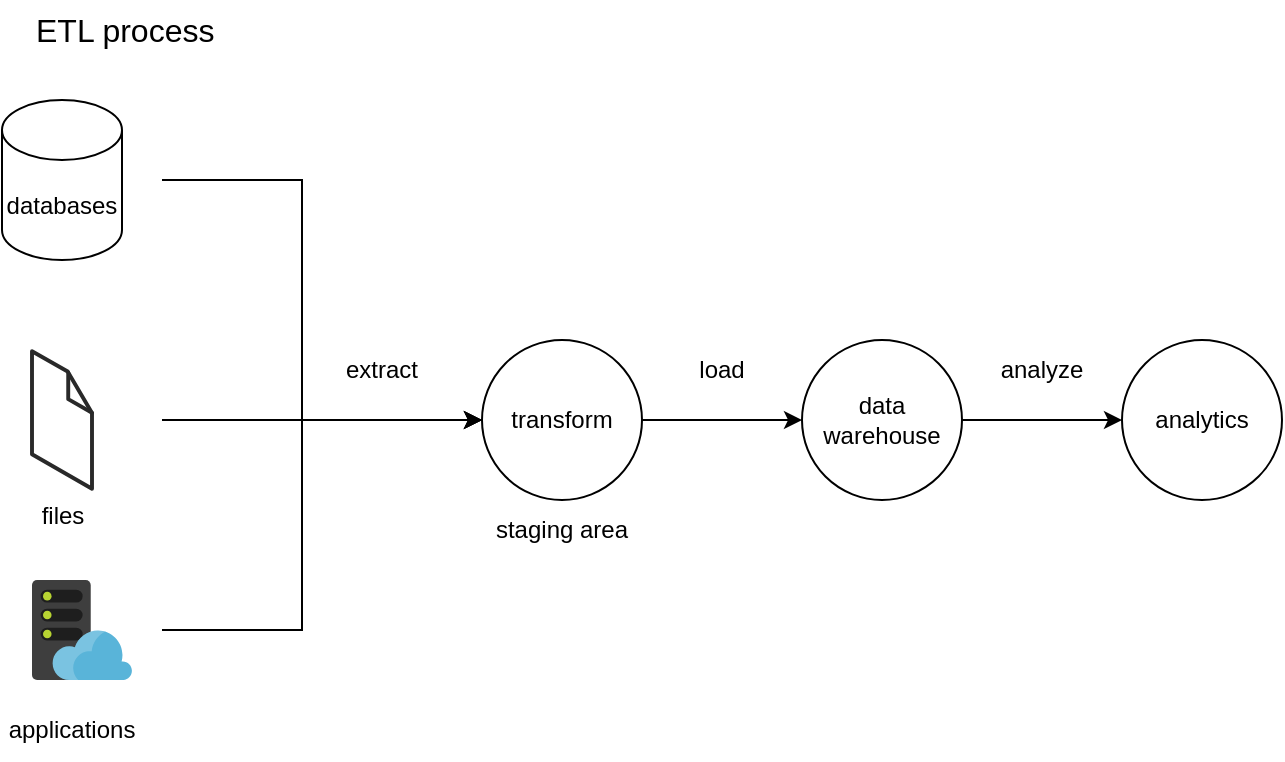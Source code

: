 <mxfile version="16.1.2" type="device"><diagram id="7dIvFXRymHtfg3iH-EXA" name="第 1 页"><mxGraphModel dx="1018" dy="770" grid="1" gridSize="10" guides="1" tooltips="1" connect="1" arrows="1" fold="1" page="1" pageScale="1" pageWidth="3300" pageHeight="4681" math="0" shadow="0"><root><mxCell id="0"/><mxCell id="1" parent="0"/><mxCell id="Y8viN0UyeV8AloJwkOR--23" style="edgeStyle=orthogonalEdgeStyle;rounded=0;orthogonalLoop=1;jettySize=auto;html=1;entryX=0;entryY=0.5;entryDx=0;entryDy=0;" edge="1" parent="1" source="Y8viN0UyeV8AloJwkOR--1" target="Y8viN0UyeV8AloJwkOR--2"><mxGeometry relative="1" as="geometry"/></mxCell><mxCell id="Y8viN0UyeV8AloJwkOR--1" value="transform" style="ellipse;whiteSpace=wrap;html=1;aspect=fixed;" vertex="1" parent="1"><mxGeometry x="360" y="240" width="80" height="80" as="geometry"/></mxCell><mxCell id="Y8viN0UyeV8AloJwkOR--24" style="edgeStyle=orthogonalEdgeStyle;rounded=0;orthogonalLoop=1;jettySize=auto;html=1;entryX=0;entryY=0.5;entryDx=0;entryDy=0;" edge="1" parent="1" source="Y8viN0UyeV8AloJwkOR--2" target="Y8viN0UyeV8AloJwkOR--3"><mxGeometry relative="1" as="geometry"/></mxCell><mxCell id="Y8viN0UyeV8AloJwkOR--2" value="data warehouse" style="ellipse;whiteSpace=wrap;html=1;aspect=fixed;" vertex="1" parent="1"><mxGeometry x="520" y="240" width="80" height="80" as="geometry"/></mxCell><mxCell id="Y8viN0UyeV8AloJwkOR--3" value="analytics" style="ellipse;whiteSpace=wrap;html=1;aspect=fixed;" vertex="1" parent="1"><mxGeometry x="680" y="240" width="80" height="80" as="geometry"/></mxCell><mxCell id="Y8viN0UyeV8AloJwkOR--20" style="edgeStyle=orthogonalEdgeStyle;rounded=0;orthogonalLoop=1;jettySize=auto;html=1;entryX=0;entryY=0.5;entryDx=0;entryDy=0;" edge="1" parent="1" target="Y8viN0UyeV8AloJwkOR--1"><mxGeometry relative="1" as="geometry"><mxPoint x="200" y="160" as="sourcePoint"/><Array as="points"><mxPoint x="270" y="160"/><mxPoint x="270" y="280"/></Array></mxGeometry></mxCell><mxCell id="Y8viN0UyeV8AloJwkOR--4" value="databases" style="shape=cylinder3;whiteSpace=wrap;html=1;boundedLbl=1;backgroundOutline=1;size=15;" vertex="1" parent="1"><mxGeometry x="120" y="120" width="60" height="80" as="geometry"/></mxCell><mxCell id="Y8viN0UyeV8AloJwkOR--21" style="edgeStyle=orthogonalEdgeStyle;rounded=0;orthogonalLoop=1;jettySize=auto;html=1;" edge="1" parent="1"><mxGeometry relative="1" as="geometry"><mxPoint x="360" y="280" as="targetPoint"/><mxPoint x="200" y="280" as="sourcePoint"/></mxGeometry></mxCell><mxCell id="Y8viN0UyeV8AloJwkOR--5" value="files" style="verticalLabelPosition=bottom;html=1;verticalAlign=top;strokeWidth=1;align=center;outlineConnect=0;dashed=0;outlineConnect=0;shape=mxgraph.aws3d.file;aspect=fixed;strokeColor=#292929;" vertex="1" parent="1"><mxGeometry x="135" y="245.61" width="30" height="68.77" as="geometry"/></mxCell><mxCell id="Y8viN0UyeV8AloJwkOR--22" style="edgeStyle=orthogonalEdgeStyle;rounded=0;orthogonalLoop=1;jettySize=auto;html=1;entryX=0;entryY=0.5;entryDx=0;entryDy=0;" edge="1" parent="1" target="Y8viN0UyeV8AloJwkOR--1"><mxGeometry relative="1" as="geometry"><mxPoint x="200" y="385" as="sourcePoint"/><Array as="points"><mxPoint x="270" y="385"/><mxPoint x="270" y="280"/></Array></mxGeometry></mxCell><mxCell id="Y8viN0UyeV8AloJwkOR--11" value="" style="sketch=0;aspect=fixed;html=1;points=[];align=center;image;fontSize=12;image=img/lib/mscae/WebHosting.svg;" vertex="1" parent="1"><mxGeometry x="135" y="360" width="50" height="50" as="geometry"/></mxCell><mxCell id="Y8viN0UyeV8AloJwkOR--26" value="applications" style="text;html=1;strokeColor=none;fillColor=none;align=center;verticalAlign=middle;whiteSpace=wrap;rounded=0;" vertex="1" parent="1"><mxGeometry x="125" y="420" width="60" height="30" as="geometry"/></mxCell><mxCell id="Y8viN0UyeV8AloJwkOR--28" value="extract" style="text;html=1;strokeColor=none;fillColor=none;align=center;verticalAlign=middle;whiteSpace=wrap;rounded=0;" vertex="1" parent="1"><mxGeometry x="280" y="240" width="60" height="30" as="geometry"/></mxCell><mxCell id="Y8viN0UyeV8AloJwkOR--29" value="load" style="text;html=1;strokeColor=none;fillColor=none;align=center;verticalAlign=middle;whiteSpace=wrap;rounded=0;" vertex="1" parent="1"><mxGeometry x="450" y="240" width="60" height="30" as="geometry"/></mxCell><mxCell id="Y8viN0UyeV8AloJwkOR--30" value="analyze" style="text;html=1;strokeColor=none;fillColor=none;align=center;verticalAlign=middle;whiteSpace=wrap;rounded=0;" vertex="1" parent="1"><mxGeometry x="610" y="240" width="60" height="30" as="geometry"/></mxCell><mxCell id="Y8viN0UyeV8AloJwkOR--31" value="staging area" style="text;html=1;strokeColor=none;fillColor=none;align=center;verticalAlign=middle;whiteSpace=wrap;rounded=0;" vertex="1" parent="1"><mxGeometry x="360" y="320" width="80" height="30" as="geometry"/></mxCell><mxCell id="Y8viN0UyeV8AloJwkOR--32" value="ETL process" style="text;html=1;strokeColor=none;fillColor=none;align=left;verticalAlign=middle;whiteSpace=wrap;rounded=0;fontSize=16;" vertex="1" parent="1"><mxGeometry x="135" y="70" width="120" height="30" as="geometry"/></mxCell></root></mxGraphModel></diagram></mxfile>